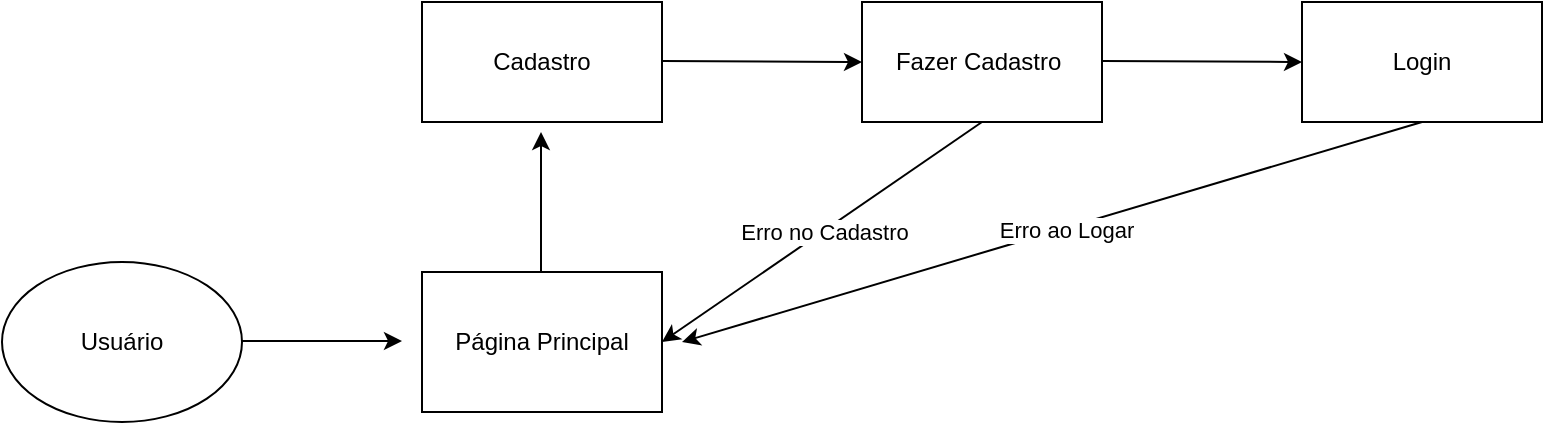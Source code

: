 <mxfile version="24.7.17">
  <diagram name="Page-1" id="13e1069c-82ec-6db2-03f1-153e76fe0fe0">
    <mxGraphModel dx="1434" dy="772" grid="1" gridSize="10" guides="1" tooltips="1" connect="1" arrows="1" fold="1" page="1" pageScale="1" pageWidth="1100" pageHeight="850" background="none" math="0" shadow="0">
      <root>
        <mxCell id="0" />
        <mxCell id="1" parent="0" />
        <mxCell id="j4g05K5nePH5Ixkv4qvE-1" value="&lt;font style=&quot;vertical-align: inherit;&quot;&gt;&lt;font style=&quot;vertical-align: inherit;&quot;&gt;Usuário&lt;/font&gt;&lt;/font&gt;" style="ellipse;whiteSpace=wrap;html=1;" vertex="1" parent="1">
          <mxGeometry x="40" y="250" width="120" height="80" as="geometry" />
        </mxCell>
        <mxCell id="j4g05K5nePH5Ixkv4qvE-2" value="&lt;font style=&quot;vertical-align: inherit;&quot;&gt;&lt;font style=&quot;vertical-align: inherit;&quot;&gt;Página Principal&lt;/font&gt;&lt;/font&gt;" style="rounded=0;whiteSpace=wrap;html=1;" vertex="1" parent="1">
          <mxGeometry x="250" y="255" width="120" height="70" as="geometry" />
        </mxCell>
        <mxCell id="j4g05K5nePH5Ixkv4qvE-3" value="" style="endArrow=classic;html=1;rounded=0;" edge="1" parent="1">
          <mxGeometry width="50" height="50" relative="1" as="geometry">
            <mxPoint x="160" y="289.5" as="sourcePoint" />
            <mxPoint x="240" y="289.5" as="targetPoint" />
          </mxGeometry>
        </mxCell>
        <mxCell id="j4g05K5nePH5Ixkv4qvE-4" value="&lt;font style=&quot;vertical-align: inherit;&quot;&gt;&lt;font style=&quot;vertical-align: inherit;&quot;&gt;Cadastro&lt;/font&gt;&lt;/font&gt;" style="rounded=0;whiteSpace=wrap;html=1;" vertex="1" parent="1">
          <mxGeometry x="250" y="120" width="120" height="60" as="geometry" />
        </mxCell>
        <mxCell id="j4g05K5nePH5Ixkv4qvE-5" value="" style="endArrow=classic;html=1;rounded=0;" edge="1" parent="1">
          <mxGeometry width="50" height="50" relative="1" as="geometry">
            <mxPoint x="309.5" y="255" as="sourcePoint" />
            <mxPoint x="309.5" y="185" as="targetPoint" />
          </mxGeometry>
        </mxCell>
        <mxCell id="j4g05K5nePH5Ixkv4qvE-6" value="" style="endArrow=classic;html=1;rounded=0;" edge="1" parent="1">
          <mxGeometry width="50" height="50" relative="1" as="geometry">
            <mxPoint x="370" y="149.5" as="sourcePoint" />
            <mxPoint x="470" y="150" as="targetPoint" />
          </mxGeometry>
        </mxCell>
        <mxCell id="j4g05K5nePH5Ixkv4qvE-7" value="&lt;font style=&quot;vertical-align: inherit;&quot;&gt;&lt;font style=&quot;vertical-align: inherit;&quot;&gt;&lt;font style=&quot;vertical-align: inherit;&quot;&gt;&lt;font style=&quot;vertical-align: inherit;&quot;&gt;Fazer Cadastro&amp;nbsp;&lt;/font&gt;&lt;/font&gt;&lt;/font&gt;&lt;/font&gt;" style="rounded=0;whiteSpace=wrap;html=1;" vertex="1" parent="1">
          <mxGeometry x="470" y="120" width="120" height="60" as="geometry" />
        </mxCell>
        <mxCell id="j4g05K5nePH5Ixkv4qvE-8" value="Login" style="rounded=0;whiteSpace=wrap;html=1;" vertex="1" parent="1">
          <mxGeometry x="690" y="120" width="120" height="60" as="geometry" />
        </mxCell>
        <mxCell id="j4g05K5nePH5Ixkv4qvE-9" value="" style="endArrow=classic;html=1;rounded=0;entryX=1;entryY=0.5;entryDx=0;entryDy=0;exitX=0.5;exitY=1;exitDx=0;exitDy=0;" edge="1" parent="1" source="j4g05K5nePH5Ixkv4qvE-7" target="j4g05K5nePH5Ixkv4qvE-2">
          <mxGeometry width="50" height="50" relative="1" as="geometry">
            <mxPoint x="550" y="180" as="sourcePoint" />
            <mxPoint x="470" y="265" as="targetPoint" />
          </mxGeometry>
        </mxCell>
        <mxCell id="j4g05K5nePH5Ixkv4qvE-11" value="Erro no Cadastro" style="edgeLabel;html=1;align=center;verticalAlign=middle;resizable=0;points=[];" vertex="1" connectable="0" parent="j4g05K5nePH5Ixkv4qvE-9">
          <mxGeometry x="-0.013" relative="1" as="geometry">
            <mxPoint as="offset" />
          </mxGeometry>
        </mxCell>
        <mxCell id="j4g05K5nePH5Ixkv4qvE-10" value="" style="endArrow=classic;html=1;rounded=0;" edge="1" parent="1">
          <mxGeometry width="50" height="50" relative="1" as="geometry">
            <mxPoint x="590" y="149.5" as="sourcePoint" />
            <mxPoint x="690" y="150" as="targetPoint" />
          </mxGeometry>
        </mxCell>
        <mxCell id="j4g05K5nePH5Ixkv4qvE-12" value="" style="endArrow=classic;html=1;rounded=0;" edge="1" parent="1">
          <mxGeometry width="50" height="50" relative="1" as="geometry">
            <mxPoint x="750" y="180" as="sourcePoint" />
            <mxPoint x="380" y="290" as="targetPoint" />
          </mxGeometry>
        </mxCell>
        <mxCell id="j4g05K5nePH5Ixkv4qvE-13" value="Erro ao Logar" style="edgeLabel;html=1;align=center;verticalAlign=middle;resizable=0;points=[];" vertex="1" connectable="0" parent="j4g05K5nePH5Ixkv4qvE-12">
          <mxGeometry x="-0.036" y="1" relative="1" as="geometry">
            <mxPoint as="offset" />
          </mxGeometry>
        </mxCell>
      </root>
    </mxGraphModel>
  </diagram>
</mxfile>
